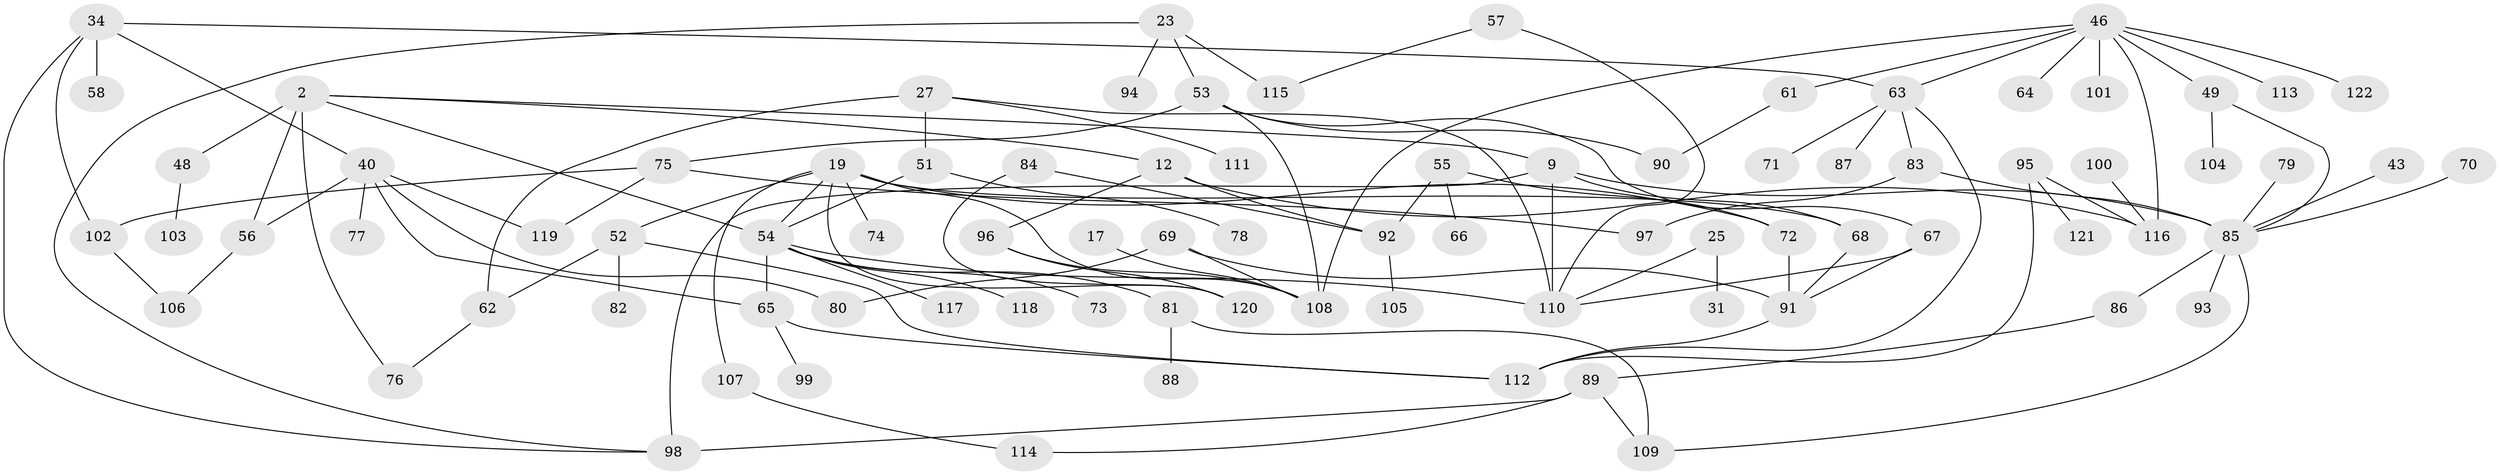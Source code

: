 // original degree distribution, {4: 0.12295081967213115, 7: 0.02459016393442623, 3: 0.22131147540983606, 1: 0.27049180327868855, 5: 0.05737704918032787, 6: 0.04918032786885246, 8: 0.00819672131147541, 2: 0.2459016393442623}
// Generated by graph-tools (version 1.1) at 2025/45/03/04/25 21:45:34]
// undirected, 85 vertices, 119 edges
graph export_dot {
graph [start="1"]
  node [color=gray90,style=filled];
  2;
  9 [super="+3"];
  12;
  17;
  19 [super="+13"];
  23;
  25;
  27;
  31;
  34;
  40 [super="+8+21"];
  43;
  46 [super="+36+41"];
  48;
  49;
  51;
  52;
  53 [super="+24"];
  54 [super="+5+10+20"];
  55 [super="+47"];
  56 [super="+1"];
  57;
  58;
  61;
  62 [super="+38"];
  63;
  64;
  65 [super="+44"];
  66;
  67 [super="+32"];
  68;
  69;
  70;
  71;
  72 [super="+30"];
  73;
  74;
  75;
  76;
  77;
  78;
  79;
  80;
  81;
  82;
  83;
  84 [super="+45"];
  85 [super="+26+37"];
  86;
  87;
  88;
  89;
  90;
  91 [super="+35"];
  92 [super="+33"];
  93 [super="+39"];
  94;
  95;
  96;
  97;
  98 [super="+11"];
  99;
  100;
  101;
  102;
  103;
  104;
  105;
  106 [super="+28"];
  107;
  108 [super="+15+22"];
  109;
  110 [super="+59"];
  111;
  112;
  113;
  114;
  115;
  116 [super="+18+50"];
  117;
  118;
  119;
  120 [super="+60"];
  121;
  122;
  2 -- 12;
  2 -- 48;
  2 -- 56 [weight=2];
  2 -- 76;
  2 -- 9;
  2 -- 54;
  9 -- 68;
  9 -- 98 [weight=2];
  9 -- 110;
  9 -- 85 [weight=3];
  12 -- 96;
  12 -- 92 [weight=2];
  12 -- 116 [weight=2];
  17 -- 108;
  19 -- 52;
  19 -- 68;
  19 -- 54;
  19 -- 120 [weight=2];
  19 -- 74;
  19 -- 107;
  19 -- 108 [weight=2];
  19 -- 72;
  23 -- 94;
  23 -- 115;
  23 -- 98;
  23 -- 53;
  25 -- 31;
  25 -- 110;
  27 -- 62 [weight=2];
  27 -- 111;
  27 -- 51;
  27 -- 110;
  34 -- 58;
  34 -- 63;
  34 -- 98;
  34 -- 102;
  34 -- 40;
  40 -- 77;
  40 -- 80;
  40 -- 119;
  40 -- 56;
  40 -- 65;
  43 -- 85;
  46 -- 64;
  46 -- 113;
  46 -- 116;
  46 -- 122;
  46 -- 61;
  46 -- 63;
  46 -- 49;
  46 -- 108;
  46 -- 101;
  48 -- 103;
  49 -- 104;
  49 -- 85;
  51 -- 78;
  51 -- 54;
  52 -- 82;
  52 -- 62;
  52 -- 112;
  53 -- 67;
  53 -- 90;
  53 -- 75;
  53 -- 108;
  54 -- 117;
  54 -- 65;
  54 -- 73;
  54 -- 110 [weight=2];
  54 -- 81;
  54 -- 118;
  55 -- 66;
  55 -- 72;
  55 -- 92;
  56 -- 106;
  57 -- 115;
  57 -- 110;
  61 -- 90;
  62 -- 76;
  63 -- 71;
  63 -- 87;
  63 -- 112;
  63 -- 83;
  65 -- 99;
  65 -- 112;
  67 -- 110;
  67 -- 91;
  68 -- 91;
  69 -- 80;
  69 -- 108;
  69 -- 91;
  70 -- 85;
  72 -- 91;
  75 -- 97;
  75 -- 119;
  75 -- 102;
  79 -- 85;
  81 -- 88;
  81 -- 109;
  83 -- 97;
  83 -- 85;
  84 -- 120;
  84 -- 92;
  85 -- 93 [weight=2];
  85 -- 109;
  85 -- 86;
  86 -- 89;
  89 -- 114;
  89 -- 98;
  89 -- 109;
  91 -- 112;
  92 -- 105;
  95 -- 121;
  95 -- 112;
  95 -- 116;
  96 -- 120;
  96 -- 108;
  100 -- 116;
  102 -- 106;
  107 -- 114;
}
